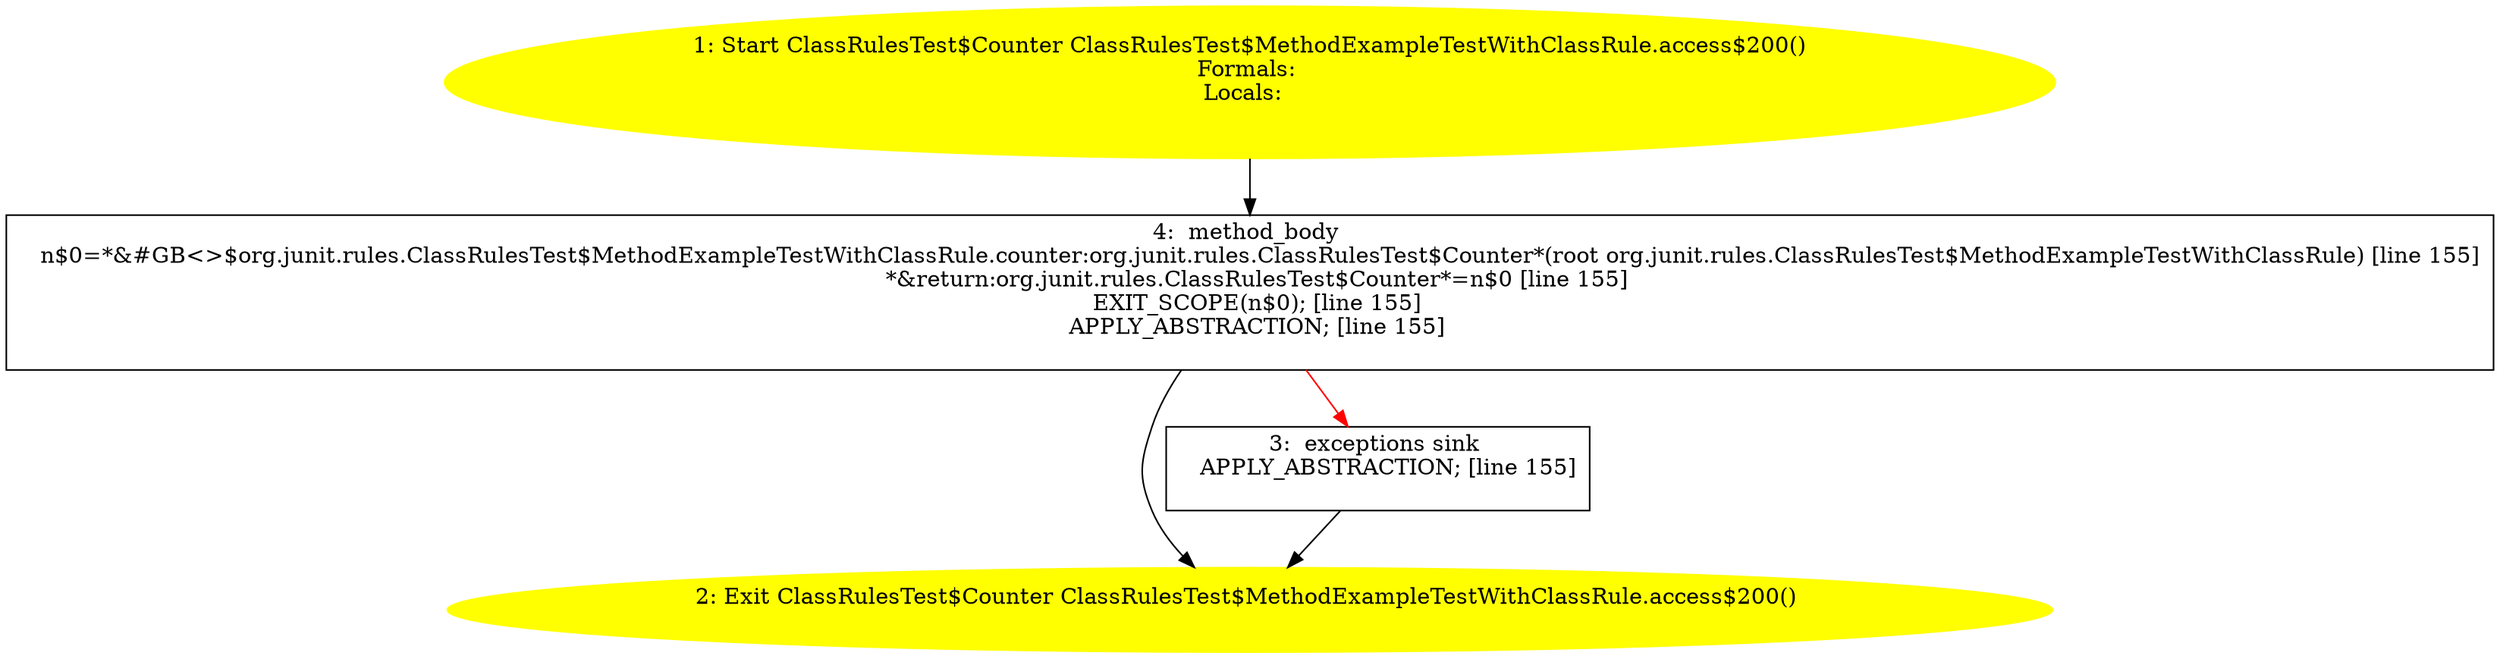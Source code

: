 /* @generated */
digraph cfg {
"org.junit.rules.ClassRulesTest$MethodExampleTestWithClassRule.access$200():org.junit.rules.ClassRule.1a2d4f11df6c18e7186b10e3dee54639_1" [label="1: Start ClassRulesTest$Counter ClassRulesTest$MethodExampleTestWithClassRule.access$200()\nFormals: \nLocals:  \n  " color=yellow style=filled]
	

	 "org.junit.rules.ClassRulesTest$MethodExampleTestWithClassRule.access$200():org.junit.rules.ClassRule.1a2d4f11df6c18e7186b10e3dee54639_1" -> "org.junit.rules.ClassRulesTest$MethodExampleTestWithClassRule.access$200():org.junit.rules.ClassRule.1a2d4f11df6c18e7186b10e3dee54639_4" ;
"org.junit.rules.ClassRulesTest$MethodExampleTestWithClassRule.access$200():org.junit.rules.ClassRule.1a2d4f11df6c18e7186b10e3dee54639_2" [label="2: Exit ClassRulesTest$Counter ClassRulesTest$MethodExampleTestWithClassRule.access$200() \n  " color=yellow style=filled]
	

"org.junit.rules.ClassRulesTest$MethodExampleTestWithClassRule.access$200():org.junit.rules.ClassRule.1a2d4f11df6c18e7186b10e3dee54639_3" [label="3:  exceptions sink \n   APPLY_ABSTRACTION; [line 155]\n " shape="box"]
	

	 "org.junit.rules.ClassRulesTest$MethodExampleTestWithClassRule.access$200():org.junit.rules.ClassRule.1a2d4f11df6c18e7186b10e3dee54639_3" -> "org.junit.rules.ClassRulesTest$MethodExampleTestWithClassRule.access$200():org.junit.rules.ClassRule.1a2d4f11df6c18e7186b10e3dee54639_2" ;
"org.junit.rules.ClassRulesTest$MethodExampleTestWithClassRule.access$200():org.junit.rules.ClassRule.1a2d4f11df6c18e7186b10e3dee54639_4" [label="4:  method_body \n   n$0=*&#GB<>$org.junit.rules.ClassRulesTest$MethodExampleTestWithClassRule.counter:org.junit.rules.ClassRulesTest$Counter*(root org.junit.rules.ClassRulesTest$MethodExampleTestWithClassRule) [line 155]\n  *&return:org.junit.rules.ClassRulesTest$Counter*=n$0 [line 155]\n  EXIT_SCOPE(n$0); [line 155]\n  APPLY_ABSTRACTION; [line 155]\n " shape="box"]
	

	 "org.junit.rules.ClassRulesTest$MethodExampleTestWithClassRule.access$200():org.junit.rules.ClassRule.1a2d4f11df6c18e7186b10e3dee54639_4" -> "org.junit.rules.ClassRulesTest$MethodExampleTestWithClassRule.access$200():org.junit.rules.ClassRule.1a2d4f11df6c18e7186b10e3dee54639_2" ;
	 "org.junit.rules.ClassRulesTest$MethodExampleTestWithClassRule.access$200():org.junit.rules.ClassRule.1a2d4f11df6c18e7186b10e3dee54639_4" -> "org.junit.rules.ClassRulesTest$MethodExampleTestWithClassRule.access$200():org.junit.rules.ClassRule.1a2d4f11df6c18e7186b10e3dee54639_3" [color="red" ];
}
